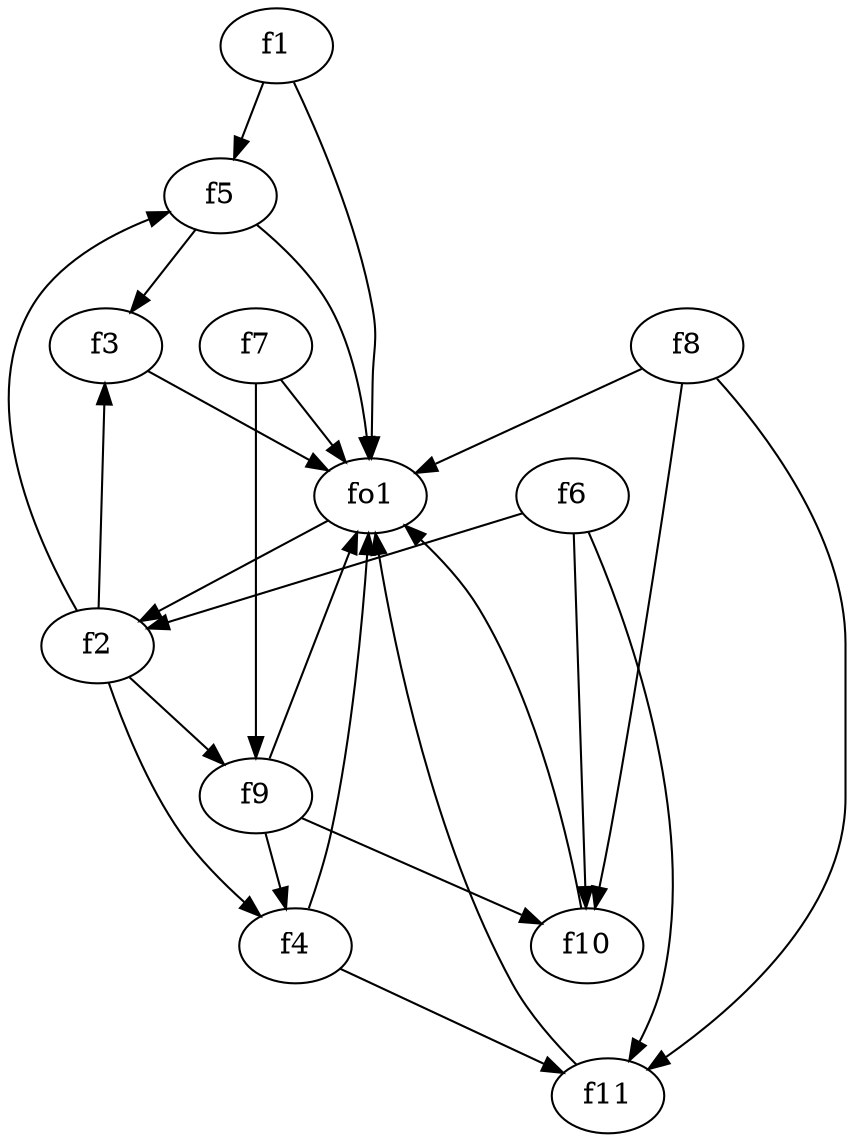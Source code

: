 strict digraph  {
f1;
f2;
f3;
f4;
f5;
f6;
f7;
f8;
f9;
f10;
f11;
fo1;
f1 -> fo1  [weight=2];
f1 -> f5  [weight=2];
f2 -> f9  [weight=2];
f2 -> f4  [weight=2];
f2 -> f3  [weight=2];
f2 -> f5  [weight=2];
f3 -> fo1  [weight=2];
f4 -> f11  [weight=2];
f4 -> fo1  [weight=2];
f5 -> fo1  [weight=2];
f5 -> f3  [weight=2];
f6 -> f10  [weight=2];
f6 -> f11  [weight=2];
f6 -> f2  [weight=2];
f7 -> fo1  [weight=2];
f7 -> f9  [weight=2];
f8 -> fo1  [weight=2];
f8 -> f10  [weight=2];
f8 -> f11  [weight=2];
f9 -> fo1  [weight=2];
f9 -> f10  [weight=2];
f9 -> f4  [weight=2];
f10 -> fo1  [weight=2];
f11 -> fo1  [weight=2];
fo1 -> f2  [weight=2];
}
